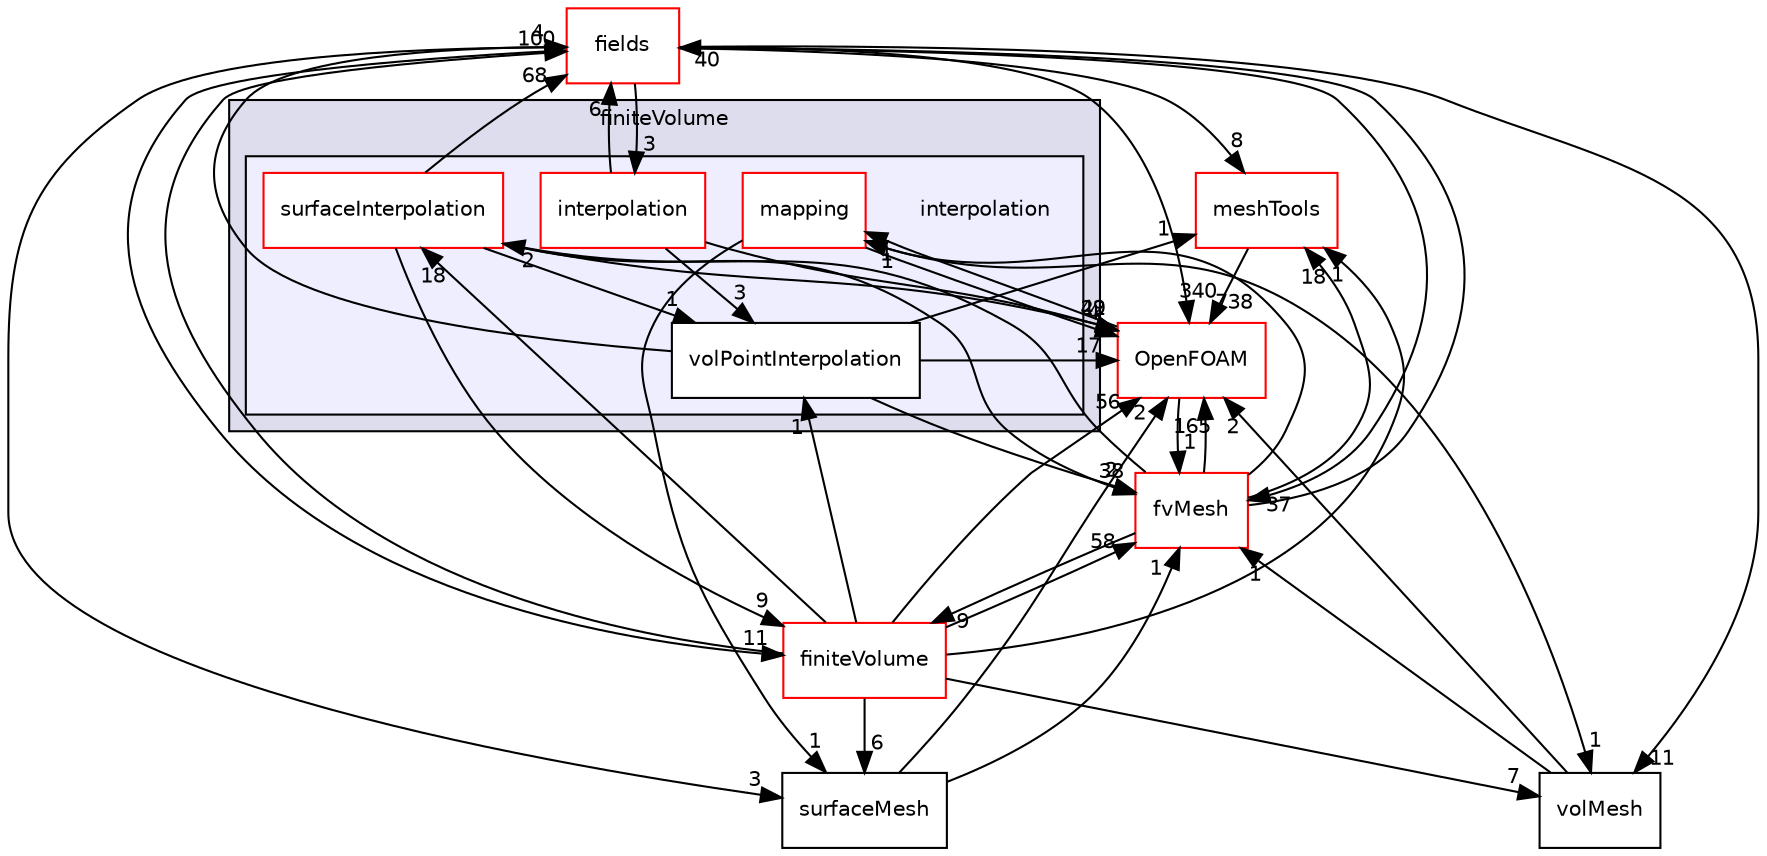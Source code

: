 digraph "src/finiteVolume/interpolation" {
  bgcolor=transparent;
  compound=true
  node [ fontsize="10", fontname="Helvetica"];
  edge [ labelfontsize="10", labelfontname="Helvetica"];
  subgraph clusterdir_9bd15774b555cf7259a6fa18f99fe99b {
    graph [ bgcolor="#ddddee", pencolor="black", label="finiteVolume" fontname="Helvetica", fontsize="10", URL="dir_9bd15774b555cf7259a6fa18f99fe99b.html"]
  subgraph clusterdir_a586eb954e2e5e74ecf6fe95a2457777 {
    graph [ bgcolor="#eeeeff", pencolor="black", label="" URL="dir_a586eb954e2e5e74ecf6fe95a2457777.html"];
    dir_a586eb954e2e5e74ecf6fe95a2457777 [shape=plaintext label="interpolation"];
    dir_c993260712d995df6dda7964041544db [shape=box label="interpolation" color="red" fillcolor="white" style="filled" URL="dir_c993260712d995df6dda7964041544db.html"];
    dir_2ca874bc62d911776e3ddacf8682d732 [shape=box label="mapping" color="red" fillcolor="white" style="filled" URL="dir_2ca874bc62d911776e3ddacf8682d732.html"];
    dir_4df5f063103ed43a92094c50d9ef5fe1 [shape=box label="surfaceInterpolation" color="red" fillcolor="white" style="filled" URL="dir_4df5f063103ed43a92094c50d9ef5fe1.html"];
    dir_dd9fc39a8f9a2ae23f0e64eaf0f03929 [shape=box label="volPointInterpolation" color="black" fillcolor="white" style="filled" URL="dir_dd9fc39a8f9a2ae23f0e64eaf0f03929.html"];
  }
  }
  dir_25ab4a83a983f7bb7a38b7f63bb141b7 [shape=box label="fields" color="red" URL="dir_25ab4a83a983f7bb7a38b7f63bb141b7.html"];
  dir_ae30ad0bef50cf391b24c614251bb9fd [shape=box label="meshTools" color="red" URL="dir_ae30ad0bef50cf391b24c614251bb9fd.html"];
  dir_fdafd3b59310328ee40a940c9419d4db [shape=box label="surfaceMesh" URL="dir_fdafd3b59310328ee40a940c9419d4db.html"];
  dir_2ea871e4defbdbd60808750cae643c63 [shape=box label="finiteVolume" color="red" URL="dir_2ea871e4defbdbd60808750cae643c63.html"];
  dir_1a4209badf8dc5d7c181708103efea60 [shape=box label="volMesh" URL="dir_1a4209badf8dc5d7c181708103efea60.html"];
  dir_c382fa095c9c33d8673c0dd60aaef275 [shape=box label="fvMesh" color="red" URL="dir_c382fa095c9c33d8673c0dd60aaef275.html"];
  dir_c5473ff19b20e6ec4dfe5c310b3778a8 [shape=box label="OpenFOAM" color="red" URL="dir_c5473ff19b20e6ec4dfe5c310b3778a8.html"];
  dir_25ab4a83a983f7bb7a38b7f63bb141b7->dir_ae30ad0bef50cf391b24c614251bb9fd [headlabel="8", labeldistance=1.5 headhref="dir_000938_001752.html"];
  dir_25ab4a83a983f7bb7a38b7f63bb141b7->dir_fdafd3b59310328ee40a940c9419d4db [headlabel="3", labeldistance=1.5 headhref="dir_000938_001271.html"];
  dir_25ab4a83a983f7bb7a38b7f63bb141b7->dir_2ea871e4defbdbd60808750cae643c63 [headlabel="11", labeldistance=1.5 headhref="dir_000938_001065.html"];
  dir_25ab4a83a983f7bb7a38b7f63bb141b7->dir_1a4209badf8dc5d7c181708103efea60 [headlabel="11", labeldistance=1.5 headhref="dir_000938_001272.html"];
  dir_25ab4a83a983f7bb7a38b7f63bb141b7->dir_c382fa095c9c33d8673c0dd60aaef275 [headlabel="37", labeldistance=1.5 headhref="dir_000938_001126.html"];
  dir_25ab4a83a983f7bb7a38b7f63bb141b7->dir_c993260712d995df6dda7964041544db [headlabel="3", labeldistance=1.5 headhref="dir_000938_001173.html"];
  dir_25ab4a83a983f7bb7a38b7f63bb141b7->dir_c5473ff19b20e6ec4dfe5c310b3778a8 [headlabel="340", labeldistance=1.5 headhref="dir_000938_001898.html"];
  dir_ae30ad0bef50cf391b24c614251bb9fd->dir_c5473ff19b20e6ec4dfe5c310b3778a8 [headlabel="738", labeldistance=1.5 headhref="dir_001752_001898.html"];
  dir_fdafd3b59310328ee40a940c9419d4db->dir_c382fa095c9c33d8673c0dd60aaef275 [headlabel="1", labeldistance=1.5 headhref="dir_001271_001126.html"];
  dir_fdafd3b59310328ee40a940c9419d4db->dir_c5473ff19b20e6ec4dfe5c310b3778a8 [headlabel="2", labeldistance=1.5 headhref="dir_001271_001898.html"];
  dir_dd9fc39a8f9a2ae23f0e64eaf0f03929->dir_25ab4a83a983f7bb7a38b7f63bb141b7 [headlabel="4", labeldistance=1.5 headhref="dir_001270_000938.html"];
  dir_dd9fc39a8f9a2ae23f0e64eaf0f03929->dir_ae30ad0bef50cf391b24c614251bb9fd [headlabel="1", labeldistance=1.5 headhref="dir_001270_001752.html"];
  dir_dd9fc39a8f9a2ae23f0e64eaf0f03929->dir_c382fa095c9c33d8673c0dd60aaef275 [headlabel="2", labeldistance=1.5 headhref="dir_001270_001126.html"];
  dir_dd9fc39a8f9a2ae23f0e64eaf0f03929->dir_c5473ff19b20e6ec4dfe5c310b3778a8 [headlabel="17", labeldistance=1.5 headhref="dir_001270_001898.html"];
  dir_2ca874bc62d911776e3ddacf8682d732->dir_fdafd3b59310328ee40a940c9419d4db [headlabel="1", labeldistance=1.5 headhref="dir_001183_001271.html"];
  dir_2ca874bc62d911776e3ddacf8682d732->dir_1a4209badf8dc5d7c181708103efea60 [headlabel="1", labeldistance=1.5 headhref="dir_001183_001272.html"];
  dir_2ca874bc62d911776e3ddacf8682d732->dir_c5473ff19b20e6ec4dfe5c310b3778a8 [headlabel="4", labeldistance=1.5 headhref="dir_001183_001898.html"];
  dir_2ea871e4defbdbd60808750cae643c63->dir_25ab4a83a983f7bb7a38b7f63bb141b7 [headlabel="100", labeldistance=1.5 headhref="dir_001065_000938.html"];
  dir_2ea871e4defbdbd60808750cae643c63->dir_ae30ad0bef50cf391b24c614251bb9fd [headlabel="1", labeldistance=1.5 headhref="dir_001065_001752.html"];
  dir_2ea871e4defbdbd60808750cae643c63->dir_fdafd3b59310328ee40a940c9419d4db [headlabel="6", labeldistance=1.5 headhref="dir_001065_001271.html"];
  dir_2ea871e4defbdbd60808750cae643c63->dir_dd9fc39a8f9a2ae23f0e64eaf0f03929 [headlabel="1", labeldistance=1.5 headhref="dir_001065_001270.html"];
  dir_2ea871e4defbdbd60808750cae643c63->dir_1a4209badf8dc5d7c181708103efea60 [headlabel="7", labeldistance=1.5 headhref="dir_001065_001272.html"];
  dir_2ea871e4defbdbd60808750cae643c63->dir_c382fa095c9c33d8673c0dd60aaef275 [headlabel="58", labeldistance=1.5 headhref="dir_001065_001126.html"];
  dir_2ea871e4defbdbd60808750cae643c63->dir_c5473ff19b20e6ec4dfe5c310b3778a8 [headlabel="56", labeldistance=1.5 headhref="dir_001065_001898.html"];
  dir_2ea871e4defbdbd60808750cae643c63->dir_4df5f063103ed43a92094c50d9ef5fe1 [headlabel="18", labeldistance=1.5 headhref="dir_001065_001185.html"];
  dir_1a4209badf8dc5d7c181708103efea60->dir_c382fa095c9c33d8673c0dd60aaef275 [headlabel="1", labeldistance=1.5 headhref="dir_001272_001126.html"];
  dir_1a4209badf8dc5d7c181708103efea60->dir_c5473ff19b20e6ec4dfe5c310b3778a8 [headlabel="2", labeldistance=1.5 headhref="dir_001272_001898.html"];
  dir_c382fa095c9c33d8673c0dd60aaef275->dir_25ab4a83a983f7bb7a38b7f63bb141b7 [headlabel="40", labeldistance=1.5 headhref="dir_001126_000938.html"];
  dir_c382fa095c9c33d8673c0dd60aaef275->dir_ae30ad0bef50cf391b24c614251bb9fd [headlabel="18", labeldistance=1.5 headhref="dir_001126_001752.html"];
  dir_c382fa095c9c33d8673c0dd60aaef275->dir_2ca874bc62d911776e3ddacf8682d732 [headlabel="1", labeldistance=1.5 headhref="dir_001126_001183.html"];
  dir_c382fa095c9c33d8673c0dd60aaef275->dir_2ea871e4defbdbd60808750cae643c63 [headlabel="9", labeldistance=1.5 headhref="dir_001126_001065.html"];
  dir_c382fa095c9c33d8673c0dd60aaef275->dir_c5473ff19b20e6ec4dfe5c310b3778a8 [headlabel="165", labeldistance=1.5 headhref="dir_001126_001898.html"];
  dir_c382fa095c9c33d8673c0dd60aaef275->dir_4df5f063103ed43a92094c50d9ef5fe1 [headlabel="2", labeldistance=1.5 headhref="dir_001126_001185.html"];
  dir_c993260712d995df6dda7964041544db->dir_25ab4a83a983f7bb7a38b7f63bb141b7 [headlabel="6", labeldistance=1.5 headhref="dir_001173_000938.html"];
  dir_c993260712d995df6dda7964041544db->dir_dd9fc39a8f9a2ae23f0e64eaf0f03929 [headlabel="3", labeldistance=1.5 headhref="dir_001173_001270.html"];
  dir_c993260712d995df6dda7964041544db->dir_c5473ff19b20e6ec4dfe5c310b3778a8 [headlabel="22", labeldistance=1.5 headhref="dir_001173_001898.html"];
  dir_c5473ff19b20e6ec4dfe5c310b3778a8->dir_2ca874bc62d911776e3ddacf8682d732 [headlabel="1", labeldistance=1.5 headhref="dir_001898_001183.html"];
  dir_c5473ff19b20e6ec4dfe5c310b3778a8->dir_c382fa095c9c33d8673c0dd60aaef275 [headlabel="1", labeldistance=1.5 headhref="dir_001898_001126.html"];
  dir_4df5f063103ed43a92094c50d9ef5fe1->dir_25ab4a83a983f7bb7a38b7f63bb141b7 [headlabel="68", labeldistance=1.5 headhref="dir_001185_000938.html"];
  dir_4df5f063103ed43a92094c50d9ef5fe1->dir_dd9fc39a8f9a2ae23f0e64eaf0f03929 [headlabel="1", labeldistance=1.5 headhref="dir_001185_001270.html"];
  dir_4df5f063103ed43a92094c50d9ef5fe1->dir_2ea871e4defbdbd60808750cae643c63 [headlabel="9", labeldistance=1.5 headhref="dir_001185_001065.html"];
  dir_4df5f063103ed43a92094c50d9ef5fe1->dir_c382fa095c9c33d8673c0dd60aaef275 [headlabel="38", labeldistance=1.5 headhref="dir_001185_001126.html"];
  dir_4df5f063103ed43a92094c50d9ef5fe1->dir_c5473ff19b20e6ec4dfe5c310b3778a8 [headlabel="49", labeldistance=1.5 headhref="dir_001185_001898.html"];
}
